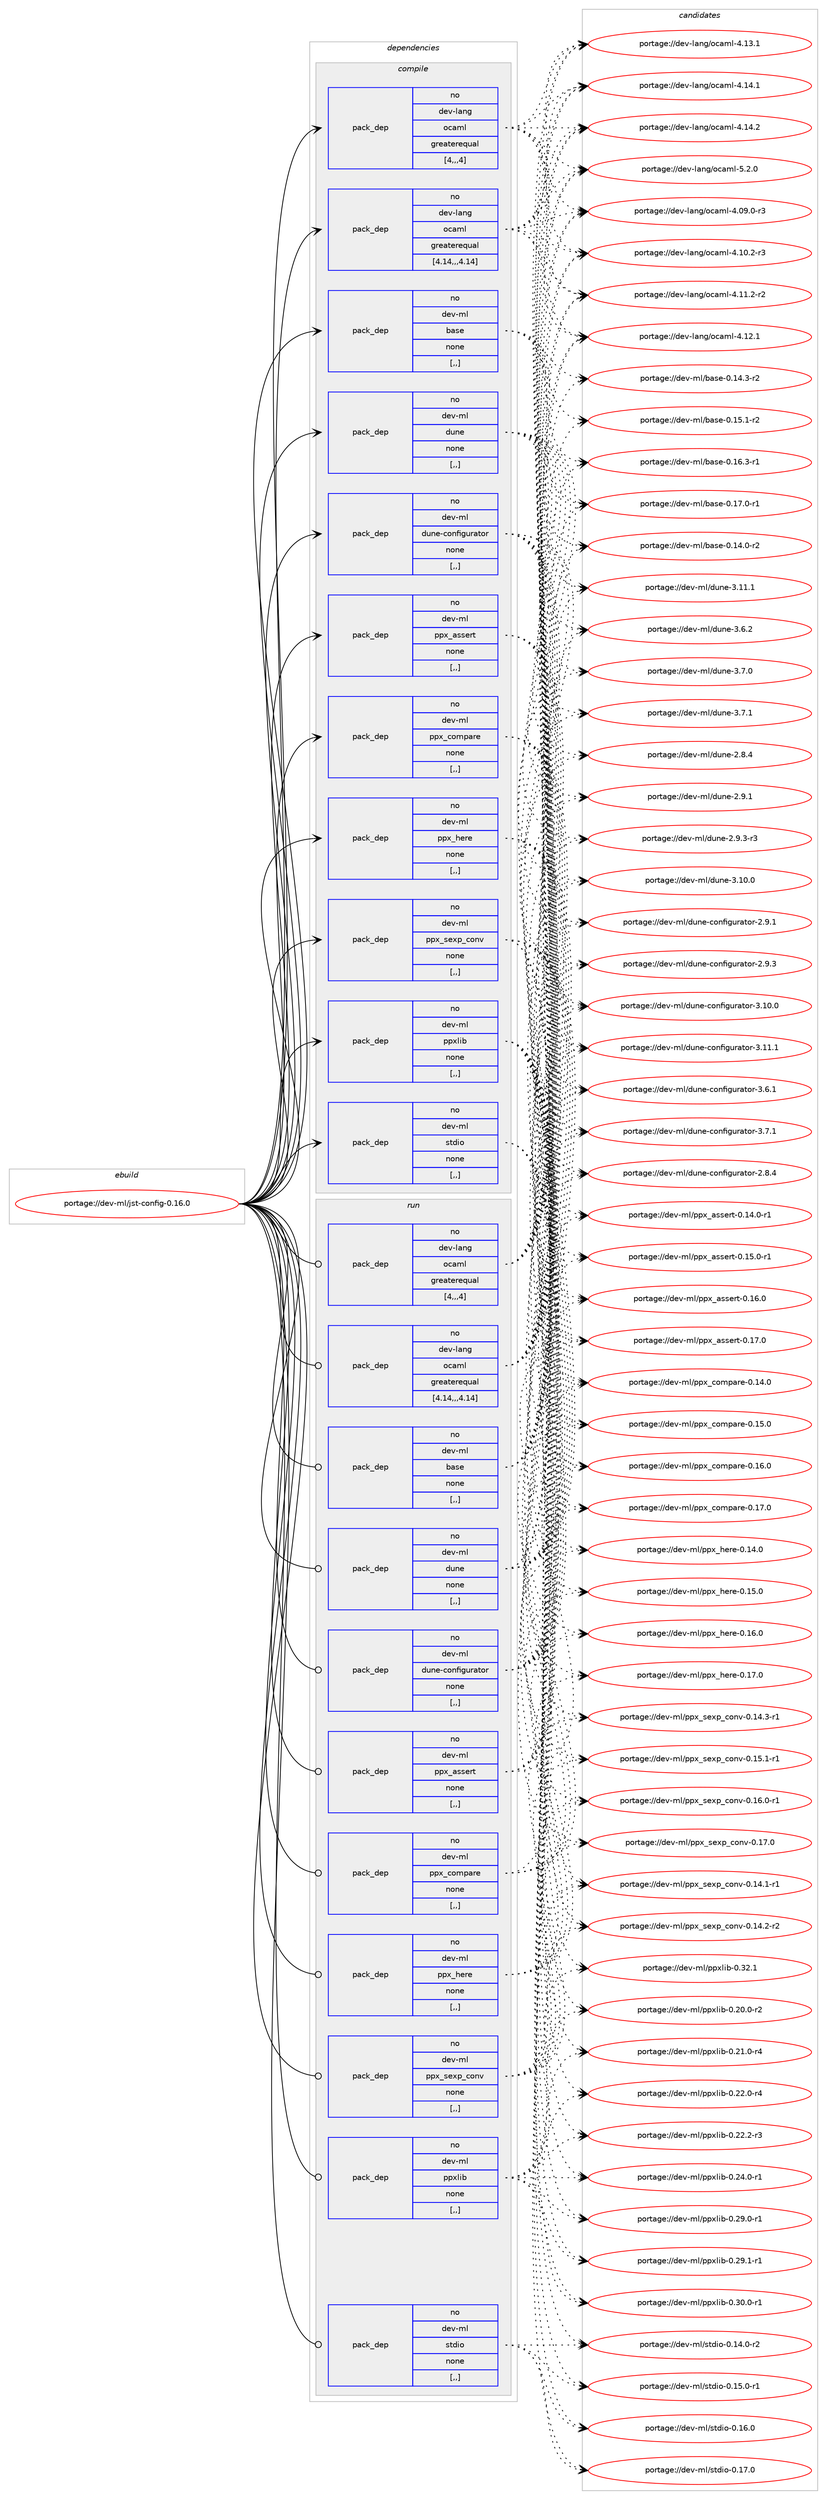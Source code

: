 digraph prolog {

# *************
# Graph options
# *************

newrank=true;
concentrate=true;
compound=true;
graph [rankdir=LR,fontname=Helvetica,fontsize=10,ranksep=1.5];#, ranksep=2.5, nodesep=0.2];
edge  [arrowhead=vee];
node  [fontname=Helvetica,fontsize=10];

# **********
# The ebuild
# **********

subgraph cluster_leftcol {
color=gray;
rank=same;
label=<<i>ebuild</i>>;
id [label="portage://dev-ml/jst-config-0.16.0", color=red, width=4, href="../dev-ml/jst-config-0.16.0.svg"];
}

# ****************
# The dependencies
# ****************

subgraph cluster_midcol {
color=gray;
label=<<i>dependencies</i>>;
subgraph cluster_compile {
fillcolor="#eeeeee";
style=filled;
label=<<i>compile</i>>;
subgraph pack86837 {
dependency116492 [label=<<TABLE BORDER="0" CELLBORDER="1" CELLSPACING="0" CELLPADDING="4" WIDTH="220"><TR><TD ROWSPAN="6" CELLPADDING="30">pack_dep</TD></TR><TR><TD WIDTH="110">no</TD></TR><TR><TD>dev-lang</TD></TR><TR><TD>ocaml</TD></TR><TR><TD>greaterequal</TD></TR><TR><TD>[4,,,4]</TD></TR></TABLE>>, shape=none, color=blue];
}
id:e -> dependency116492:w [weight=20,style="solid",arrowhead="vee"];
subgraph pack86838 {
dependency116493 [label=<<TABLE BORDER="0" CELLBORDER="1" CELLSPACING="0" CELLPADDING="4" WIDTH="220"><TR><TD ROWSPAN="6" CELLPADDING="30">pack_dep</TD></TR><TR><TD WIDTH="110">no</TD></TR><TR><TD>dev-lang</TD></TR><TR><TD>ocaml</TD></TR><TR><TD>greaterequal</TD></TR><TR><TD>[4.14,,,4.14]</TD></TR></TABLE>>, shape=none, color=blue];
}
id:e -> dependency116493:w [weight=20,style="solid",arrowhead="vee"];
subgraph pack86839 {
dependency116494 [label=<<TABLE BORDER="0" CELLBORDER="1" CELLSPACING="0" CELLPADDING="4" WIDTH="220"><TR><TD ROWSPAN="6" CELLPADDING="30">pack_dep</TD></TR><TR><TD WIDTH="110">no</TD></TR><TR><TD>dev-ml</TD></TR><TR><TD>base</TD></TR><TR><TD>none</TD></TR><TR><TD>[,,]</TD></TR></TABLE>>, shape=none, color=blue];
}
id:e -> dependency116494:w [weight=20,style="solid",arrowhead="vee"];
subgraph pack86840 {
dependency116495 [label=<<TABLE BORDER="0" CELLBORDER="1" CELLSPACING="0" CELLPADDING="4" WIDTH="220"><TR><TD ROWSPAN="6" CELLPADDING="30">pack_dep</TD></TR><TR><TD WIDTH="110">no</TD></TR><TR><TD>dev-ml</TD></TR><TR><TD>dune</TD></TR><TR><TD>none</TD></TR><TR><TD>[,,]</TD></TR></TABLE>>, shape=none, color=blue];
}
id:e -> dependency116495:w [weight=20,style="solid",arrowhead="vee"];
subgraph pack86841 {
dependency116496 [label=<<TABLE BORDER="0" CELLBORDER="1" CELLSPACING="0" CELLPADDING="4" WIDTH="220"><TR><TD ROWSPAN="6" CELLPADDING="30">pack_dep</TD></TR><TR><TD WIDTH="110">no</TD></TR><TR><TD>dev-ml</TD></TR><TR><TD>dune-configurator</TD></TR><TR><TD>none</TD></TR><TR><TD>[,,]</TD></TR></TABLE>>, shape=none, color=blue];
}
id:e -> dependency116496:w [weight=20,style="solid",arrowhead="vee"];
subgraph pack86842 {
dependency116497 [label=<<TABLE BORDER="0" CELLBORDER="1" CELLSPACING="0" CELLPADDING="4" WIDTH="220"><TR><TD ROWSPAN="6" CELLPADDING="30">pack_dep</TD></TR><TR><TD WIDTH="110">no</TD></TR><TR><TD>dev-ml</TD></TR><TR><TD>ppx_assert</TD></TR><TR><TD>none</TD></TR><TR><TD>[,,]</TD></TR></TABLE>>, shape=none, color=blue];
}
id:e -> dependency116497:w [weight=20,style="solid",arrowhead="vee"];
subgraph pack86843 {
dependency116498 [label=<<TABLE BORDER="0" CELLBORDER="1" CELLSPACING="0" CELLPADDING="4" WIDTH="220"><TR><TD ROWSPAN="6" CELLPADDING="30">pack_dep</TD></TR><TR><TD WIDTH="110">no</TD></TR><TR><TD>dev-ml</TD></TR><TR><TD>ppx_compare</TD></TR><TR><TD>none</TD></TR><TR><TD>[,,]</TD></TR></TABLE>>, shape=none, color=blue];
}
id:e -> dependency116498:w [weight=20,style="solid",arrowhead="vee"];
subgraph pack86844 {
dependency116499 [label=<<TABLE BORDER="0" CELLBORDER="1" CELLSPACING="0" CELLPADDING="4" WIDTH="220"><TR><TD ROWSPAN="6" CELLPADDING="30">pack_dep</TD></TR><TR><TD WIDTH="110">no</TD></TR><TR><TD>dev-ml</TD></TR><TR><TD>ppx_here</TD></TR><TR><TD>none</TD></TR><TR><TD>[,,]</TD></TR></TABLE>>, shape=none, color=blue];
}
id:e -> dependency116499:w [weight=20,style="solid",arrowhead="vee"];
subgraph pack86845 {
dependency116500 [label=<<TABLE BORDER="0" CELLBORDER="1" CELLSPACING="0" CELLPADDING="4" WIDTH="220"><TR><TD ROWSPAN="6" CELLPADDING="30">pack_dep</TD></TR><TR><TD WIDTH="110">no</TD></TR><TR><TD>dev-ml</TD></TR><TR><TD>ppx_sexp_conv</TD></TR><TR><TD>none</TD></TR><TR><TD>[,,]</TD></TR></TABLE>>, shape=none, color=blue];
}
id:e -> dependency116500:w [weight=20,style="solid",arrowhead="vee"];
subgraph pack86846 {
dependency116501 [label=<<TABLE BORDER="0" CELLBORDER="1" CELLSPACING="0" CELLPADDING="4" WIDTH="220"><TR><TD ROWSPAN="6" CELLPADDING="30">pack_dep</TD></TR><TR><TD WIDTH="110">no</TD></TR><TR><TD>dev-ml</TD></TR><TR><TD>ppxlib</TD></TR><TR><TD>none</TD></TR><TR><TD>[,,]</TD></TR></TABLE>>, shape=none, color=blue];
}
id:e -> dependency116501:w [weight=20,style="solid",arrowhead="vee"];
subgraph pack86847 {
dependency116502 [label=<<TABLE BORDER="0" CELLBORDER="1" CELLSPACING="0" CELLPADDING="4" WIDTH="220"><TR><TD ROWSPAN="6" CELLPADDING="30">pack_dep</TD></TR><TR><TD WIDTH="110">no</TD></TR><TR><TD>dev-ml</TD></TR><TR><TD>stdio</TD></TR><TR><TD>none</TD></TR><TR><TD>[,,]</TD></TR></TABLE>>, shape=none, color=blue];
}
id:e -> dependency116502:w [weight=20,style="solid",arrowhead="vee"];
}
subgraph cluster_compileandrun {
fillcolor="#eeeeee";
style=filled;
label=<<i>compile and run</i>>;
}
subgraph cluster_run {
fillcolor="#eeeeee";
style=filled;
label=<<i>run</i>>;
subgraph pack86848 {
dependency116503 [label=<<TABLE BORDER="0" CELLBORDER="1" CELLSPACING="0" CELLPADDING="4" WIDTH="220"><TR><TD ROWSPAN="6" CELLPADDING="30">pack_dep</TD></TR><TR><TD WIDTH="110">no</TD></TR><TR><TD>dev-lang</TD></TR><TR><TD>ocaml</TD></TR><TR><TD>greaterequal</TD></TR><TR><TD>[4,,,4]</TD></TR></TABLE>>, shape=none, color=blue];
}
id:e -> dependency116503:w [weight=20,style="solid",arrowhead="odot"];
subgraph pack86849 {
dependency116504 [label=<<TABLE BORDER="0" CELLBORDER="1" CELLSPACING="0" CELLPADDING="4" WIDTH="220"><TR><TD ROWSPAN="6" CELLPADDING="30">pack_dep</TD></TR><TR><TD WIDTH="110">no</TD></TR><TR><TD>dev-lang</TD></TR><TR><TD>ocaml</TD></TR><TR><TD>greaterequal</TD></TR><TR><TD>[4.14,,,4.14]</TD></TR></TABLE>>, shape=none, color=blue];
}
id:e -> dependency116504:w [weight=20,style="solid",arrowhead="odot"];
subgraph pack86850 {
dependency116505 [label=<<TABLE BORDER="0" CELLBORDER="1" CELLSPACING="0" CELLPADDING="4" WIDTH="220"><TR><TD ROWSPAN="6" CELLPADDING="30">pack_dep</TD></TR><TR><TD WIDTH="110">no</TD></TR><TR><TD>dev-ml</TD></TR><TR><TD>base</TD></TR><TR><TD>none</TD></TR><TR><TD>[,,]</TD></TR></TABLE>>, shape=none, color=blue];
}
id:e -> dependency116505:w [weight=20,style="solid",arrowhead="odot"];
subgraph pack86851 {
dependency116506 [label=<<TABLE BORDER="0" CELLBORDER="1" CELLSPACING="0" CELLPADDING="4" WIDTH="220"><TR><TD ROWSPAN="6" CELLPADDING="30">pack_dep</TD></TR><TR><TD WIDTH="110">no</TD></TR><TR><TD>dev-ml</TD></TR><TR><TD>dune</TD></TR><TR><TD>none</TD></TR><TR><TD>[,,]</TD></TR></TABLE>>, shape=none, color=blue];
}
id:e -> dependency116506:w [weight=20,style="solid",arrowhead="odot"];
subgraph pack86852 {
dependency116507 [label=<<TABLE BORDER="0" CELLBORDER="1" CELLSPACING="0" CELLPADDING="4" WIDTH="220"><TR><TD ROWSPAN="6" CELLPADDING="30">pack_dep</TD></TR><TR><TD WIDTH="110">no</TD></TR><TR><TD>dev-ml</TD></TR><TR><TD>dune-configurator</TD></TR><TR><TD>none</TD></TR><TR><TD>[,,]</TD></TR></TABLE>>, shape=none, color=blue];
}
id:e -> dependency116507:w [weight=20,style="solid",arrowhead="odot"];
subgraph pack86853 {
dependency116508 [label=<<TABLE BORDER="0" CELLBORDER="1" CELLSPACING="0" CELLPADDING="4" WIDTH="220"><TR><TD ROWSPAN="6" CELLPADDING="30">pack_dep</TD></TR><TR><TD WIDTH="110">no</TD></TR><TR><TD>dev-ml</TD></TR><TR><TD>ppx_assert</TD></TR><TR><TD>none</TD></TR><TR><TD>[,,]</TD></TR></TABLE>>, shape=none, color=blue];
}
id:e -> dependency116508:w [weight=20,style="solid",arrowhead="odot"];
subgraph pack86854 {
dependency116509 [label=<<TABLE BORDER="0" CELLBORDER="1" CELLSPACING="0" CELLPADDING="4" WIDTH="220"><TR><TD ROWSPAN="6" CELLPADDING="30">pack_dep</TD></TR><TR><TD WIDTH="110">no</TD></TR><TR><TD>dev-ml</TD></TR><TR><TD>ppx_compare</TD></TR><TR><TD>none</TD></TR><TR><TD>[,,]</TD></TR></TABLE>>, shape=none, color=blue];
}
id:e -> dependency116509:w [weight=20,style="solid",arrowhead="odot"];
subgraph pack86855 {
dependency116510 [label=<<TABLE BORDER="0" CELLBORDER="1" CELLSPACING="0" CELLPADDING="4" WIDTH="220"><TR><TD ROWSPAN="6" CELLPADDING="30">pack_dep</TD></TR><TR><TD WIDTH="110">no</TD></TR><TR><TD>dev-ml</TD></TR><TR><TD>ppx_here</TD></TR><TR><TD>none</TD></TR><TR><TD>[,,]</TD></TR></TABLE>>, shape=none, color=blue];
}
id:e -> dependency116510:w [weight=20,style="solid",arrowhead="odot"];
subgraph pack86856 {
dependency116511 [label=<<TABLE BORDER="0" CELLBORDER="1" CELLSPACING="0" CELLPADDING="4" WIDTH="220"><TR><TD ROWSPAN="6" CELLPADDING="30">pack_dep</TD></TR><TR><TD WIDTH="110">no</TD></TR><TR><TD>dev-ml</TD></TR><TR><TD>ppx_sexp_conv</TD></TR><TR><TD>none</TD></TR><TR><TD>[,,]</TD></TR></TABLE>>, shape=none, color=blue];
}
id:e -> dependency116511:w [weight=20,style="solid",arrowhead="odot"];
subgraph pack86857 {
dependency116512 [label=<<TABLE BORDER="0" CELLBORDER="1" CELLSPACING="0" CELLPADDING="4" WIDTH="220"><TR><TD ROWSPAN="6" CELLPADDING="30">pack_dep</TD></TR><TR><TD WIDTH="110">no</TD></TR><TR><TD>dev-ml</TD></TR><TR><TD>ppxlib</TD></TR><TR><TD>none</TD></TR><TR><TD>[,,]</TD></TR></TABLE>>, shape=none, color=blue];
}
id:e -> dependency116512:w [weight=20,style="solid",arrowhead="odot"];
subgraph pack86858 {
dependency116513 [label=<<TABLE BORDER="0" CELLBORDER="1" CELLSPACING="0" CELLPADDING="4" WIDTH="220"><TR><TD ROWSPAN="6" CELLPADDING="30">pack_dep</TD></TR><TR><TD WIDTH="110">no</TD></TR><TR><TD>dev-ml</TD></TR><TR><TD>stdio</TD></TR><TR><TD>none</TD></TR><TR><TD>[,,]</TD></TR></TABLE>>, shape=none, color=blue];
}
id:e -> dependency116513:w [weight=20,style="solid",arrowhead="odot"];
}
}

# **************
# The candidates
# **************

subgraph cluster_choices {
rank=same;
color=gray;
label=<<i>candidates</i>>;

subgraph choice86837 {
color=black;
nodesep=1;
choice1001011184510897110103471119997109108455246485746484511451 [label="portage://dev-lang/ocaml-4.09.0-r3", color=red, width=4,href="../dev-lang/ocaml-4.09.0-r3.svg"];
choice1001011184510897110103471119997109108455246494846504511451 [label="portage://dev-lang/ocaml-4.10.2-r3", color=red, width=4,href="../dev-lang/ocaml-4.10.2-r3.svg"];
choice1001011184510897110103471119997109108455246494946504511450 [label="portage://dev-lang/ocaml-4.11.2-r2", color=red, width=4,href="../dev-lang/ocaml-4.11.2-r2.svg"];
choice100101118451089711010347111999710910845524649504649 [label="portage://dev-lang/ocaml-4.12.1", color=red, width=4,href="../dev-lang/ocaml-4.12.1.svg"];
choice100101118451089711010347111999710910845524649514649 [label="portage://dev-lang/ocaml-4.13.1", color=red, width=4,href="../dev-lang/ocaml-4.13.1.svg"];
choice100101118451089711010347111999710910845524649524649 [label="portage://dev-lang/ocaml-4.14.1", color=red, width=4,href="../dev-lang/ocaml-4.14.1.svg"];
choice100101118451089711010347111999710910845524649524650 [label="portage://dev-lang/ocaml-4.14.2", color=red, width=4,href="../dev-lang/ocaml-4.14.2.svg"];
choice1001011184510897110103471119997109108455346504648 [label="portage://dev-lang/ocaml-5.2.0", color=red, width=4,href="../dev-lang/ocaml-5.2.0.svg"];
dependency116492:e -> choice1001011184510897110103471119997109108455246485746484511451:w [style=dotted,weight="100"];
dependency116492:e -> choice1001011184510897110103471119997109108455246494846504511451:w [style=dotted,weight="100"];
dependency116492:e -> choice1001011184510897110103471119997109108455246494946504511450:w [style=dotted,weight="100"];
dependency116492:e -> choice100101118451089711010347111999710910845524649504649:w [style=dotted,weight="100"];
dependency116492:e -> choice100101118451089711010347111999710910845524649514649:w [style=dotted,weight="100"];
dependency116492:e -> choice100101118451089711010347111999710910845524649524649:w [style=dotted,weight="100"];
dependency116492:e -> choice100101118451089711010347111999710910845524649524650:w [style=dotted,weight="100"];
dependency116492:e -> choice1001011184510897110103471119997109108455346504648:w [style=dotted,weight="100"];
}
subgraph choice86838 {
color=black;
nodesep=1;
choice1001011184510897110103471119997109108455246485746484511451 [label="portage://dev-lang/ocaml-4.09.0-r3", color=red, width=4,href="../dev-lang/ocaml-4.09.0-r3.svg"];
choice1001011184510897110103471119997109108455246494846504511451 [label="portage://dev-lang/ocaml-4.10.2-r3", color=red, width=4,href="../dev-lang/ocaml-4.10.2-r3.svg"];
choice1001011184510897110103471119997109108455246494946504511450 [label="portage://dev-lang/ocaml-4.11.2-r2", color=red, width=4,href="../dev-lang/ocaml-4.11.2-r2.svg"];
choice100101118451089711010347111999710910845524649504649 [label="portage://dev-lang/ocaml-4.12.1", color=red, width=4,href="../dev-lang/ocaml-4.12.1.svg"];
choice100101118451089711010347111999710910845524649514649 [label="portage://dev-lang/ocaml-4.13.1", color=red, width=4,href="../dev-lang/ocaml-4.13.1.svg"];
choice100101118451089711010347111999710910845524649524649 [label="portage://dev-lang/ocaml-4.14.1", color=red, width=4,href="../dev-lang/ocaml-4.14.1.svg"];
choice100101118451089711010347111999710910845524649524650 [label="portage://dev-lang/ocaml-4.14.2", color=red, width=4,href="../dev-lang/ocaml-4.14.2.svg"];
choice1001011184510897110103471119997109108455346504648 [label="portage://dev-lang/ocaml-5.2.0", color=red, width=4,href="../dev-lang/ocaml-5.2.0.svg"];
dependency116493:e -> choice1001011184510897110103471119997109108455246485746484511451:w [style=dotted,weight="100"];
dependency116493:e -> choice1001011184510897110103471119997109108455246494846504511451:w [style=dotted,weight="100"];
dependency116493:e -> choice1001011184510897110103471119997109108455246494946504511450:w [style=dotted,weight="100"];
dependency116493:e -> choice100101118451089711010347111999710910845524649504649:w [style=dotted,weight="100"];
dependency116493:e -> choice100101118451089711010347111999710910845524649514649:w [style=dotted,weight="100"];
dependency116493:e -> choice100101118451089711010347111999710910845524649524649:w [style=dotted,weight="100"];
dependency116493:e -> choice100101118451089711010347111999710910845524649524650:w [style=dotted,weight="100"];
dependency116493:e -> choice1001011184510897110103471119997109108455346504648:w [style=dotted,weight="100"];
}
subgraph choice86839 {
color=black;
nodesep=1;
choice10010111845109108479897115101454846495246484511450 [label="portage://dev-ml/base-0.14.0-r2", color=red, width=4,href="../dev-ml/base-0.14.0-r2.svg"];
choice10010111845109108479897115101454846495246514511450 [label="portage://dev-ml/base-0.14.3-r2", color=red, width=4,href="../dev-ml/base-0.14.3-r2.svg"];
choice10010111845109108479897115101454846495346494511450 [label="portage://dev-ml/base-0.15.1-r2", color=red, width=4,href="../dev-ml/base-0.15.1-r2.svg"];
choice10010111845109108479897115101454846495446514511449 [label="portage://dev-ml/base-0.16.3-r1", color=red, width=4,href="../dev-ml/base-0.16.3-r1.svg"];
choice10010111845109108479897115101454846495546484511449 [label="portage://dev-ml/base-0.17.0-r1", color=red, width=4,href="../dev-ml/base-0.17.0-r1.svg"];
dependency116494:e -> choice10010111845109108479897115101454846495246484511450:w [style=dotted,weight="100"];
dependency116494:e -> choice10010111845109108479897115101454846495246514511450:w [style=dotted,weight="100"];
dependency116494:e -> choice10010111845109108479897115101454846495346494511450:w [style=dotted,weight="100"];
dependency116494:e -> choice10010111845109108479897115101454846495446514511449:w [style=dotted,weight="100"];
dependency116494:e -> choice10010111845109108479897115101454846495546484511449:w [style=dotted,weight="100"];
}
subgraph choice86840 {
color=black;
nodesep=1;
choice1001011184510910847100117110101455046564652 [label="portage://dev-ml/dune-2.8.4", color=red, width=4,href="../dev-ml/dune-2.8.4.svg"];
choice1001011184510910847100117110101455046574649 [label="portage://dev-ml/dune-2.9.1", color=red, width=4,href="../dev-ml/dune-2.9.1.svg"];
choice10010111845109108471001171101014550465746514511451 [label="portage://dev-ml/dune-2.9.3-r3", color=red, width=4,href="../dev-ml/dune-2.9.3-r3.svg"];
choice100101118451091084710011711010145514649484648 [label="portage://dev-ml/dune-3.10.0", color=red, width=4,href="../dev-ml/dune-3.10.0.svg"];
choice100101118451091084710011711010145514649494649 [label="portage://dev-ml/dune-3.11.1", color=red, width=4,href="../dev-ml/dune-3.11.1.svg"];
choice1001011184510910847100117110101455146544650 [label="portage://dev-ml/dune-3.6.2", color=red, width=4,href="../dev-ml/dune-3.6.2.svg"];
choice1001011184510910847100117110101455146554648 [label="portage://dev-ml/dune-3.7.0", color=red, width=4,href="../dev-ml/dune-3.7.0.svg"];
choice1001011184510910847100117110101455146554649 [label="portage://dev-ml/dune-3.7.1", color=red, width=4,href="../dev-ml/dune-3.7.1.svg"];
dependency116495:e -> choice1001011184510910847100117110101455046564652:w [style=dotted,weight="100"];
dependency116495:e -> choice1001011184510910847100117110101455046574649:w [style=dotted,weight="100"];
dependency116495:e -> choice10010111845109108471001171101014550465746514511451:w [style=dotted,weight="100"];
dependency116495:e -> choice100101118451091084710011711010145514649484648:w [style=dotted,weight="100"];
dependency116495:e -> choice100101118451091084710011711010145514649494649:w [style=dotted,weight="100"];
dependency116495:e -> choice1001011184510910847100117110101455146544650:w [style=dotted,weight="100"];
dependency116495:e -> choice1001011184510910847100117110101455146554648:w [style=dotted,weight="100"];
dependency116495:e -> choice1001011184510910847100117110101455146554649:w [style=dotted,weight="100"];
}
subgraph choice86841 {
color=black;
nodesep=1;
choice1001011184510910847100117110101459911111010210510311711497116111114455046564652 [label="portage://dev-ml/dune-configurator-2.8.4", color=red, width=4,href="../dev-ml/dune-configurator-2.8.4.svg"];
choice1001011184510910847100117110101459911111010210510311711497116111114455046574649 [label="portage://dev-ml/dune-configurator-2.9.1", color=red, width=4,href="../dev-ml/dune-configurator-2.9.1.svg"];
choice1001011184510910847100117110101459911111010210510311711497116111114455046574651 [label="portage://dev-ml/dune-configurator-2.9.3", color=red, width=4,href="../dev-ml/dune-configurator-2.9.3.svg"];
choice100101118451091084710011711010145991111101021051031171149711611111445514649484648 [label="portage://dev-ml/dune-configurator-3.10.0", color=red, width=4,href="../dev-ml/dune-configurator-3.10.0.svg"];
choice100101118451091084710011711010145991111101021051031171149711611111445514649494649 [label="portage://dev-ml/dune-configurator-3.11.1", color=red, width=4,href="../dev-ml/dune-configurator-3.11.1.svg"];
choice1001011184510910847100117110101459911111010210510311711497116111114455146544649 [label="portage://dev-ml/dune-configurator-3.6.1", color=red, width=4,href="../dev-ml/dune-configurator-3.6.1.svg"];
choice1001011184510910847100117110101459911111010210510311711497116111114455146554649 [label="portage://dev-ml/dune-configurator-3.7.1", color=red, width=4,href="../dev-ml/dune-configurator-3.7.1.svg"];
dependency116496:e -> choice1001011184510910847100117110101459911111010210510311711497116111114455046564652:w [style=dotted,weight="100"];
dependency116496:e -> choice1001011184510910847100117110101459911111010210510311711497116111114455046574649:w [style=dotted,weight="100"];
dependency116496:e -> choice1001011184510910847100117110101459911111010210510311711497116111114455046574651:w [style=dotted,weight="100"];
dependency116496:e -> choice100101118451091084710011711010145991111101021051031171149711611111445514649484648:w [style=dotted,weight="100"];
dependency116496:e -> choice100101118451091084710011711010145991111101021051031171149711611111445514649494649:w [style=dotted,weight="100"];
dependency116496:e -> choice1001011184510910847100117110101459911111010210510311711497116111114455146544649:w [style=dotted,weight="100"];
dependency116496:e -> choice1001011184510910847100117110101459911111010210510311711497116111114455146554649:w [style=dotted,weight="100"];
}
subgraph choice86842 {
color=black;
nodesep=1;
choice10010111845109108471121121209597115115101114116454846495246484511449 [label="portage://dev-ml/ppx_assert-0.14.0-r1", color=red, width=4,href="../dev-ml/ppx_assert-0.14.0-r1.svg"];
choice10010111845109108471121121209597115115101114116454846495346484511449 [label="portage://dev-ml/ppx_assert-0.15.0-r1", color=red, width=4,href="../dev-ml/ppx_assert-0.15.0-r1.svg"];
choice1001011184510910847112112120959711511510111411645484649544648 [label="portage://dev-ml/ppx_assert-0.16.0", color=red, width=4,href="../dev-ml/ppx_assert-0.16.0.svg"];
choice1001011184510910847112112120959711511510111411645484649554648 [label="portage://dev-ml/ppx_assert-0.17.0", color=red, width=4,href="../dev-ml/ppx_assert-0.17.0.svg"];
dependency116497:e -> choice10010111845109108471121121209597115115101114116454846495246484511449:w [style=dotted,weight="100"];
dependency116497:e -> choice10010111845109108471121121209597115115101114116454846495346484511449:w [style=dotted,weight="100"];
dependency116497:e -> choice1001011184510910847112112120959711511510111411645484649544648:w [style=dotted,weight="100"];
dependency116497:e -> choice1001011184510910847112112120959711511510111411645484649554648:w [style=dotted,weight="100"];
}
subgraph choice86843 {
color=black;
nodesep=1;
choice100101118451091084711211212095991111091129711410145484649524648 [label="portage://dev-ml/ppx_compare-0.14.0", color=red, width=4,href="../dev-ml/ppx_compare-0.14.0.svg"];
choice100101118451091084711211212095991111091129711410145484649534648 [label="portage://dev-ml/ppx_compare-0.15.0", color=red, width=4,href="../dev-ml/ppx_compare-0.15.0.svg"];
choice100101118451091084711211212095991111091129711410145484649544648 [label="portage://dev-ml/ppx_compare-0.16.0", color=red, width=4,href="../dev-ml/ppx_compare-0.16.0.svg"];
choice100101118451091084711211212095991111091129711410145484649554648 [label="portage://dev-ml/ppx_compare-0.17.0", color=red, width=4,href="../dev-ml/ppx_compare-0.17.0.svg"];
dependency116498:e -> choice100101118451091084711211212095991111091129711410145484649524648:w [style=dotted,weight="100"];
dependency116498:e -> choice100101118451091084711211212095991111091129711410145484649534648:w [style=dotted,weight="100"];
dependency116498:e -> choice100101118451091084711211212095991111091129711410145484649544648:w [style=dotted,weight="100"];
dependency116498:e -> choice100101118451091084711211212095991111091129711410145484649554648:w [style=dotted,weight="100"];
}
subgraph choice86844 {
color=black;
nodesep=1;
choice10010111845109108471121121209510410111410145484649524648 [label="portage://dev-ml/ppx_here-0.14.0", color=red, width=4,href="../dev-ml/ppx_here-0.14.0.svg"];
choice10010111845109108471121121209510410111410145484649534648 [label="portage://dev-ml/ppx_here-0.15.0", color=red, width=4,href="../dev-ml/ppx_here-0.15.0.svg"];
choice10010111845109108471121121209510410111410145484649544648 [label="portage://dev-ml/ppx_here-0.16.0", color=red, width=4,href="../dev-ml/ppx_here-0.16.0.svg"];
choice10010111845109108471121121209510410111410145484649554648 [label="portage://dev-ml/ppx_here-0.17.0", color=red, width=4,href="../dev-ml/ppx_here-0.17.0.svg"];
dependency116499:e -> choice10010111845109108471121121209510410111410145484649524648:w [style=dotted,weight="100"];
dependency116499:e -> choice10010111845109108471121121209510410111410145484649534648:w [style=dotted,weight="100"];
dependency116499:e -> choice10010111845109108471121121209510410111410145484649544648:w [style=dotted,weight="100"];
dependency116499:e -> choice10010111845109108471121121209510410111410145484649554648:w [style=dotted,weight="100"];
}
subgraph choice86845 {
color=black;
nodesep=1;
choice1001011184510910847112112120951151011201129599111110118454846495246494511449 [label="portage://dev-ml/ppx_sexp_conv-0.14.1-r1", color=red, width=4,href="../dev-ml/ppx_sexp_conv-0.14.1-r1.svg"];
choice1001011184510910847112112120951151011201129599111110118454846495246504511450 [label="portage://dev-ml/ppx_sexp_conv-0.14.2-r2", color=red, width=4,href="../dev-ml/ppx_sexp_conv-0.14.2-r2.svg"];
choice1001011184510910847112112120951151011201129599111110118454846495246514511449 [label="portage://dev-ml/ppx_sexp_conv-0.14.3-r1", color=red, width=4,href="../dev-ml/ppx_sexp_conv-0.14.3-r1.svg"];
choice1001011184510910847112112120951151011201129599111110118454846495346494511449 [label="portage://dev-ml/ppx_sexp_conv-0.15.1-r1", color=red, width=4,href="../dev-ml/ppx_sexp_conv-0.15.1-r1.svg"];
choice1001011184510910847112112120951151011201129599111110118454846495446484511449 [label="portage://dev-ml/ppx_sexp_conv-0.16.0-r1", color=red, width=4,href="../dev-ml/ppx_sexp_conv-0.16.0-r1.svg"];
choice100101118451091084711211212095115101120112959911111011845484649554648 [label="portage://dev-ml/ppx_sexp_conv-0.17.0", color=red, width=4,href="../dev-ml/ppx_sexp_conv-0.17.0.svg"];
dependency116500:e -> choice1001011184510910847112112120951151011201129599111110118454846495246494511449:w [style=dotted,weight="100"];
dependency116500:e -> choice1001011184510910847112112120951151011201129599111110118454846495246504511450:w [style=dotted,weight="100"];
dependency116500:e -> choice1001011184510910847112112120951151011201129599111110118454846495246514511449:w [style=dotted,weight="100"];
dependency116500:e -> choice1001011184510910847112112120951151011201129599111110118454846495346494511449:w [style=dotted,weight="100"];
dependency116500:e -> choice1001011184510910847112112120951151011201129599111110118454846495446484511449:w [style=dotted,weight="100"];
dependency116500:e -> choice100101118451091084711211212095115101120112959911111011845484649554648:w [style=dotted,weight="100"];
}
subgraph choice86846 {
color=black;
nodesep=1;
choice100101118451091084711211212010810598454846504846484511450 [label="portage://dev-ml/ppxlib-0.20.0-r2", color=red, width=4,href="../dev-ml/ppxlib-0.20.0-r2.svg"];
choice100101118451091084711211212010810598454846504946484511452 [label="portage://dev-ml/ppxlib-0.21.0-r4", color=red, width=4,href="../dev-ml/ppxlib-0.21.0-r4.svg"];
choice100101118451091084711211212010810598454846505046484511452 [label="portage://dev-ml/ppxlib-0.22.0-r4", color=red, width=4,href="../dev-ml/ppxlib-0.22.0-r4.svg"];
choice100101118451091084711211212010810598454846505046504511451 [label="portage://dev-ml/ppxlib-0.22.2-r3", color=red, width=4,href="../dev-ml/ppxlib-0.22.2-r3.svg"];
choice100101118451091084711211212010810598454846505246484511449 [label="portage://dev-ml/ppxlib-0.24.0-r1", color=red, width=4,href="../dev-ml/ppxlib-0.24.0-r1.svg"];
choice100101118451091084711211212010810598454846505746484511449 [label="portage://dev-ml/ppxlib-0.29.0-r1", color=red, width=4,href="../dev-ml/ppxlib-0.29.0-r1.svg"];
choice100101118451091084711211212010810598454846505746494511449 [label="portage://dev-ml/ppxlib-0.29.1-r1", color=red, width=4,href="../dev-ml/ppxlib-0.29.1-r1.svg"];
choice100101118451091084711211212010810598454846514846484511449 [label="portage://dev-ml/ppxlib-0.30.0-r1", color=red, width=4,href="../dev-ml/ppxlib-0.30.0-r1.svg"];
choice10010111845109108471121121201081059845484651504649 [label="portage://dev-ml/ppxlib-0.32.1", color=red, width=4,href="../dev-ml/ppxlib-0.32.1.svg"];
dependency116501:e -> choice100101118451091084711211212010810598454846504846484511450:w [style=dotted,weight="100"];
dependency116501:e -> choice100101118451091084711211212010810598454846504946484511452:w [style=dotted,weight="100"];
dependency116501:e -> choice100101118451091084711211212010810598454846505046484511452:w [style=dotted,weight="100"];
dependency116501:e -> choice100101118451091084711211212010810598454846505046504511451:w [style=dotted,weight="100"];
dependency116501:e -> choice100101118451091084711211212010810598454846505246484511449:w [style=dotted,weight="100"];
dependency116501:e -> choice100101118451091084711211212010810598454846505746484511449:w [style=dotted,weight="100"];
dependency116501:e -> choice100101118451091084711211212010810598454846505746494511449:w [style=dotted,weight="100"];
dependency116501:e -> choice100101118451091084711211212010810598454846514846484511449:w [style=dotted,weight="100"];
dependency116501:e -> choice10010111845109108471121121201081059845484651504649:w [style=dotted,weight="100"];
}
subgraph choice86847 {
color=black;
nodesep=1;
choice1001011184510910847115116100105111454846495246484511450 [label="portage://dev-ml/stdio-0.14.0-r2", color=red, width=4,href="../dev-ml/stdio-0.14.0-r2.svg"];
choice1001011184510910847115116100105111454846495346484511449 [label="portage://dev-ml/stdio-0.15.0-r1", color=red, width=4,href="../dev-ml/stdio-0.15.0-r1.svg"];
choice100101118451091084711511610010511145484649544648 [label="portage://dev-ml/stdio-0.16.0", color=red, width=4,href="../dev-ml/stdio-0.16.0.svg"];
choice100101118451091084711511610010511145484649554648 [label="portage://dev-ml/stdio-0.17.0", color=red, width=4,href="../dev-ml/stdio-0.17.0.svg"];
dependency116502:e -> choice1001011184510910847115116100105111454846495246484511450:w [style=dotted,weight="100"];
dependency116502:e -> choice1001011184510910847115116100105111454846495346484511449:w [style=dotted,weight="100"];
dependency116502:e -> choice100101118451091084711511610010511145484649544648:w [style=dotted,weight="100"];
dependency116502:e -> choice100101118451091084711511610010511145484649554648:w [style=dotted,weight="100"];
}
subgraph choice86848 {
color=black;
nodesep=1;
choice1001011184510897110103471119997109108455246485746484511451 [label="portage://dev-lang/ocaml-4.09.0-r3", color=red, width=4,href="../dev-lang/ocaml-4.09.0-r3.svg"];
choice1001011184510897110103471119997109108455246494846504511451 [label="portage://dev-lang/ocaml-4.10.2-r3", color=red, width=4,href="../dev-lang/ocaml-4.10.2-r3.svg"];
choice1001011184510897110103471119997109108455246494946504511450 [label="portage://dev-lang/ocaml-4.11.2-r2", color=red, width=4,href="../dev-lang/ocaml-4.11.2-r2.svg"];
choice100101118451089711010347111999710910845524649504649 [label="portage://dev-lang/ocaml-4.12.1", color=red, width=4,href="../dev-lang/ocaml-4.12.1.svg"];
choice100101118451089711010347111999710910845524649514649 [label="portage://dev-lang/ocaml-4.13.1", color=red, width=4,href="../dev-lang/ocaml-4.13.1.svg"];
choice100101118451089711010347111999710910845524649524649 [label="portage://dev-lang/ocaml-4.14.1", color=red, width=4,href="../dev-lang/ocaml-4.14.1.svg"];
choice100101118451089711010347111999710910845524649524650 [label="portage://dev-lang/ocaml-4.14.2", color=red, width=4,href="../dev-lang/ocaml-4.14.2.svg"];
choice1001011184510897110103471119997109108455346504648 [label="portage://dev-lang/ocaml-5.2.0", color=red, width=4,href="../dev-lang/ocaml-5.2.0.svg"];
dependency116503:e -> choice1001011184510897110103471119997109108455246485746484511451:w [style=dotted,weight="100"];
dependency116503:e -> choice1001011184510897110103471119997109108455246494846504511451:w [style=dotted,weight="100"];
dependency116503:e -> choice1001011184510897110103471119997109108455246494946504511450:w [style=dotted,weight="100"];
dependency116503:e -> choice100101118451089711010347111999710910845524649504649:w [style=dotted,weight="100"];
dependency116503:e -> choice100101118451089711010347111999710910845524649514649:w [style=dotted,weight="100"];
dependency116503:e -> choice100101118451089711010347111999710910845524649524649:w [style=dotted,weight="100"];
dependency116503:e -> choice100101118451089711010347111999710910845524649524650:w [style=dotted,weight="100"];
dependency116503:e -> choice1001011184510897110103471119997109108455346504648:w [style=dotted,weight="100"];
}
subgraph choice86849 {
color=black;
nodesep=1;
choice1001011184510897110103471119997109108455246485746484511451 [label="portage://dev-lang/ocaml-4.09.0-r3", color=red, width=4,href="../dev-lang/ocaml-4.09.0-r3.svg"];
choice1001011184510897110103471119997109108455246494846504511451 [label="portage://dev-lang/ocaml-4.10.2-r3", color=red, width=4,href="../dev-lang/ocaml-4.10.2-r3.svg"];
choice1001011184510897110103471119997109108455246494946504511450 [label="portage://dev-lang/ocaml-4.11.2-r2", color=red, width=4,href="../dev-lang/ocaml-4.11.2-r2.svg"];
choice100101118451089711010347111999710910845524649504649 [label="portage://dev-lang/ocaml-4.12.1", color=red, width=4,href="../dev-lang/ocaml-4.12.1.svg"];
choice100101118451089711010347111999710910845524649514649 [label="portage://dev-lang/ocaml-4.13.1", color=red, width=4,href="../dev-lang/ocaml-4.13.1.svg"];
choice100101118451089711010347111999710910845524649524649 [label="portage://dev-lang/ocaml-4.14.1", color=red, width=4,href="../dev-lang/ocaml-4.14.1.svg"];
choice100101118451089711010347111999710910845524649524650 [label="portage://dev-lang/ocaml-4.14.2", color=red, width=4,href="../dev-lang/ocaml-4.14.2.svg"];
choice1001011184510897110103471119997109108455346504648 [label="portage://dev-lang/ocaml-5.2.0", color=red, width=4,href="../dev-lang/ocaml-5.2.0.svg"];
dependency116504:e -> choice1001011184510897110103471119997109108455246485746484511451:w [style=dotted,weight="100"];
dependency116504:e -> choice1001011184510897110103471119997109108455246494846504511451:w [style=dotted,weight="100"];
dependency116504:e -> choice1001011184510897110103471119997109108455246494946504511450:w [style=dotted,weight="100"];
dependency116504:e -> choice100101118451089711010347111999710910845524649504649:w [style=dotted,weight="100"];
dependency116504:e -> choice100101118451089711010347111999710910845524649514649:w [style=dotted,weight="100"];
dependency116504:e -> choice100101118451089711010347111999710910845524649524649:w [style=dotted,weight="100"];
dependency116504:e -> choice100101118451089711010347111999710910845524649524650:w [style=dotted,weight="100"];
dependency116504:e -> choice1001011184510897110103471119997109108455346504648:w [style=dotted,weight="100"];
}
subgraph choice86850 {
color=black;
nodesep=1;
choice10010111845109108479897115101454846495246484511450 [label="portage://dev-ml/base-0.14.0-r2", color=red, width=4,href="../dev-ml/base-0.14.0-r2.svg"];
choice10010111845109108479897115101454846495246514511450 [label="portage://dev-ml/base-0.14.3-r2", color=red, width=4,href="../dev-ml/base-0.14.3-r2.svg"];
choice10010111845109108479897115101454846495346494511450 [label="portage://dev-ml/base-0.15.1-r2", color=red, width=4,href="../dev-ml/base-0.15.1-r2.svg"];
choice10010111845109108479897115101454846495446514511449 [label="portage://dev-ml/base-0.16.3-r1", color=red, width=4,href="../dev-ml/base-0.16.3-r1.svg"];
choice10010111845109108479897115101454846495546484511449 [label="portage://dev-ml/base-0.17.0-r1", color=red, width=4,href="../dev-ml/base-0.17.0-r1.svg"];
dependency116505:e -> choice10010111845109108479897115101454846495246484511450:w [style=dotted,weight="100"];
dependency116505:e -> choice10010111845109108479897115101454846495246514511450:w [style=dotted,weight="100"];
dependency116505:e -> choice10010111845109108479897115101454846495346494511450:w [style=dotted,weight="100"];
dependency116505:e -> choice10010111845109108479897115101454846495446514511449:w [style=dotted,weight="100"];
dependency116505:e -> choice10010111845109108479897115101454846495546484511449:w [style=dotted,weight="100"];
}
subgraph choice86851 {
color=black;
nodesep=1;
choice1001011184510910847100117110101455046564652 [label="portage://dev-ml/dune-2.8.4", color=red, width=4,href="../dev-ml/dune-2.8.4.svg"];
choice1001011184510910847100117110101455046574649 [label="portage://dev-ml/dune-2.9.1", color=red, width=4,href="../dev-ml/dune-2.9.1.svg"];
choice10010111845109108471001171101014550465746514511451 [label="portage://dev-ml/dune-2.9.3-r3", color=red, width=4,href="../dev-ml/dune-2.9.3-r3.svg"];
choice100101118451091084710011711010145514649484648 [label="portage://dev-ml/dune-3.10.0", color=red, width=4,href="../dev-ml/dune-3.10.0.svg"];
choice100101118451091084710011711010145514649494649 [label="portage://dev-ml/dune-3.11.1", color=red, width=4,href="../dev-ml/dune-3.11.1.svg"];
choice1001011184510910847100117110101455146544650 [label="portage://dev-ml/dune-3.6.2", color=red, width=4,href="../dev-ml/dune-3.6.2.svg"];
choice1001011184510910847100117110101455146554648 [label="portage://dev-ml/dune-3.7.0", color=red, width=4,href="../dev-ml/dune-3.7.0.svg"];
choice1001011184510910847100117110101455146554649 [label="portage://dev-ml/dune-3.7.1", color=red, width=4,href="../dev-ml/dune-3.7.1.svg"];
dependency116506:e -> choice1001011184510910847100117110101455046564652:w [style=dotted,weight="100"];
dependency116506:e -> choice1001011184510910847100117110101455046574649:w [style=dotted,weight="100"];
dependency116506:e -> choice10010111845109108471001171101014550465746514511451:w [style=dotted,weight="100"];
dependency116506:e -> choice100101118451091084710011711010145514649484648:w [style=dotted,weight="100"];
dependency116506:e -> choice100101118451091084710011711010145514649494649:w [style=dotted,weight="100"];
dependency116506:e -> choice1001011184510910847100117110101455146544650:w [style=dotted,weight="100"];
dependency116506:e -> choice1001011184510910847100117110101455146554648:w [style=dotted,weight="100"];
dependency116506:e -> choice1001011184510910847100117110101455146554649:w [style=dotted,weight="100"];
}
subgraph choice86852 {
color=black;
nodesep=1;
choice1001011184510910847100117110101459911111010210510311711497116111114455046564652 [label="portage://dev-ml/dune-configurator-2.8.4", color=red, width=4,href="../dev-ml/dune-configurator-2.8.4.svg"];
choice1001011184510910847100117110101459911111010210510311711497116111114455046574649 [label="portage://dev-ml/dune-configurator-2.9.1", color=red, width=4,href="../dev-ml/dune-configurator-2.9.1.svg"];
choice1001011184510910847100117110101459911111010210510311711497116111114455046574651 [label="portage://dev-ml/dune-configurator-2.9.3", color=red, width=4,href="../dev-ml/dune-configurator-2.9.3.svg"];
choice100101118451091084710011711010145991111101021051031171149711611111445514649484648 [label="portage://dev-ml/dune-configurator-3.10.0", color=red, width=4,href="../dev-ml/dune-configurator-3.10.0.svg"];
choice100101118451091084710011711010145991111101021051031171149711611111445514649494649 [label="portage://dev-ml/dune-configurator-3.11.1", color=red, width=4,href="../dev-ml/dune-configurator-3.11.1.svg"];
choice1001011184510910847100117110101459911111010210510311711497116111114455146544649 [label="portage://dev-ml/dune-configurator-3.6.1", color=red, width=4,href="../dev-ml/dune-configurator-3.6.1.svg"];
choice1001011184510910847100117110101459911111010210510311711497116111114455146554649 [label="portage://dev-ml/dune-configurator-3.7.1", color=red, width=4,href="../dev-ml/dune-configurator-3.7.1.svg"];
dependency116507:e -> choice1001011184510910847100117110101459911111010210510311711497116111114455046564652:w [style=dotted,weight="100"];
dependency116507:e -> choice1001011184510910847100117110101459911111010210510311711497116111114455046574649:w [style=dotted,weight="100"];
dependency116507:e -> choice1001011184510910847100117110101459911111010210510311711497116111114455046574651:w [style=dotted,weight="100"];
dependency116507:e -> choice100101118451091084710011711010145991111101021051031171149711611111445514649484648:w [style=dotted,weight="100"];
dependency116507:e -> choice100101118451091084710011711010145991111101021051031171149711611111445514649494649:w [style=dotted,weight="100"];
dependency116507:e -> choice1001011184510910847100117110101459911111010210510311711497116111114455146544649:w [style=dotted,weight="100"];
dependency116507:e -> choice1001011184510910847100117110101459911111010210510311711497116111114455146554649:w [style=dotted,weight="100"];
}
subgraph choice86853 {
color=black;
nodesep=1;
choice10010111845109108471121121209597115115101114116454846495246484511449 [label="portage://dev-ml/ppx_assert-0.14.0-r1", color=red, width=4,href="../dev-ml/ppx_assert-0.14.0-r1.svg"];
choice10010111845109108471121121209597115115101114116454846495346484511449 [label="portage://dev-ml/ppx_assert-0.15.0-r1", color=red, width=4,href="../dev-ml/ppx_assert-0.15.0-r1.svg"];
choice1001011184510910847112112120959711511510111411645484649544648 [label="portage://dev-ml/ppx_assert-0.16.0", color=red, width=4,href="../dev-ml/ppx_assert-0.16.0.svg"];
choice1001011184510910847112112120959711511510111411645484649554648 [label="portage://dev-ml/ppx_assert-0.17.0", color=red, width=4,href="../dev-ml/ppx_assert-0.17.0.svg"];
dependency116508:e -> choice10010111845109108471121121209597115115101114116454846495246484511449:w [style=dotted,weight="100"];
dependency116508:e -> choice10010111845109108471121121209597115115101114116454846495346484511449:w [style=dotted,weight="100"];
dependency116508:e -> choice1001011184510910847112112120959711511510111411645484649544648:w [style=dotted,weight="100"];
dependency116508:e -> choice1001011184510910847112112120959711511510111411645484649554648:w [style=dotted,weight="100"];
}
subgraph choice86854 {
color=black;
nodesep=1;
choice100101118451091084711211212095991111091129711410145484649524648 [label="portage://dev-ml/ppx_compare-0.14.0", color=red, width=4,href="../dev-ml/ppx_compare-0.14.0.svg"];
choice100101118451091084711211212095991111091129711410145484649534648 [label="portage://dev-ml/ppx_compare-0.15.0", color=red, width=4,href="../dev-ml/ppx_compare-0.15.0.svg"];
choice100101118451091084711211212095991111091129711410145484649544648 [label="portage://dev-ml/ppx_compare-0.16.0", color=red, width=4,href="../dev-ml/ppx_compare-0.16.0.svg"];
choice100101118451091084711211212095991111091129711410145484649554648 [label="portage://dev-ml/ppx_compare-0.17.0", color=red, width=4,href="../dev-ml/ppx_compare-0.17.0.svg"];
dependency116509:e -> choice100101118451091084711211212095991111091129711410145484649524648:w [style=dotted,weight="100"];
dependency116509:e -> choice100101118451091084711211212095991111091129711410145484649534648:w [style=dotted,weight="100"];
dependency116509:e -> choice100101118451091084711211212095991111091129711410145484649544648:w [style=dotted,weight="100"];
dependency116509:e -> choice100101118451091084711211212095991111091129711410145484649554648:w [style=dotted,weight="100"];
}
subgraph choice86855 {
color=black;
nodesep=1;
choice10010111845109108471121121209510410111410145484649524648 [label="portage://dev-ml/ppx_here-0.14.0", color=red, width=4,href="../dev-ml/ppx_here-0.14.0.svg"];
choice10010111845109108471121121209510410111410145484649534648 [label="portage://dev-ml/ppx_here-0.15.0", color=red, width=4,href="../dev-ml/ppx_here-0.15.0.svg"];
choice10010111845109108471121121209510410111410145484649544648 [label="portage://dev-ml/ppx_here-0.16.0", color=red, width=4,href="../dev-ml/ppx_here-0.16.0.svg"];
choice10010111845109108471121121209510410111410145484649554648 [label="portage://dev-ml/ppx_here-0.17.0", color=red, width=4,href="../dev-ml/ppx_here-0.17.0.svg"];
dependency116510:e -> choice10010111845109108471121121209510410111410145484649524648:w [style=dotted,weight="100"];
dependency116510:e -> choice10010111845109108471121121209510410111410145484649534648:w [style=dotted,weight="100"];
dependency116510:e -> choice10010111845109108471121121209510410111410145484649544648:w [style=dotted,weight="100"];
dependency116510:e -> choice10010111845109108471121121209510410111410145484649554648:w [style=dotted,weight="100"];
}
subgraph choice86856 {
color=black;
nodesep=1;
choice1001011184510910847112112120951151011201129599111110118454846495246494511449 [label="portage://dev-ml/ppx_sexp_conv-0.14.1-r1", color=red, width=4,href="../dev-ml/ppx_sexp_conv-0.14.1-r1.svg"];
choice1001011184510910847112112120951151011201129599111110118454846495246504511450 [label="portage://dev-ml/ppx_sexp_conv-0.14.2-r2", color=red, width=4,href="../dev-ml/ppx_sexp_conv-0.14.2-r2.svg"];
choice1001011184510910847112112120951151011201129599111110118454846495246514511449 [label="portage://dev-ml/ppx_sexp_conv-0.14.3-r1", color=red, width=4,href="../dev-ml/ppx_sexp_conv-0.14.3-r1.svg"];
choice1001011184510910847112112120951151011201129599111110118454846495346494511449 [label="portage://dev-ml/ppx_sexp_conv-0.15.1-r1", color=red, width=4,href="../dev-ml/ppx_sexp_conv-0.15.1-r1.svg"];
choice1001011184510910847112112120951151011201129599111110118454846495446484511449 [label="portage://dev-ml/ppx_sexp_conv-0.16.0-r1", color=red, width=4,href="../dev-ml/ppx_sexp_conv-0.16.0-r1.svg"];
choice100101118451091084711211212095115101120112959911111011845484649554648 [label="portage://dev-ml/ppx_sexp_conv-0.17.0", color=red, width=4,href="../dev-ml/ppx_sexp_conv-0.17.0.svg"];
dependency116511:e -> choice1001011184510910847112112120951151011201129599111110118454846495246494511449:w [style=dotted,weight="100"];
dependency116511:e -> choice1001011184510910847112112120951151011201129599111110118454846495246504511450:w [style=dotted,weight="100"];
dependency116511:e -> choice1001011184510910847112112120951151011201129599111110118454846495246514511449:w [style=dotted,weight="100"];
dependency116511:e -> choice1001011184510910847112112120951151011201129599111110118454846495346494511449:w [style=dotted,weight="100"];
dependency116511:e -> choice1001011184510910847112112120951151011201129599111110118454846495446484511449:w [style=dotted,weight="100"];
dependency116511:e -> choice100101118451091084711211212095115101120112959911111011845484649554648:w [style=dotted,weight="100"];
}
subgraph choice86857 {
color=black;
nodesep=1;
choice100101118451091084711211212010810598454846504846484511450 [label="portage://dev-ml/ppxlib-0.20.0-r2", color=red, width=4,href="../dev-ml/ppxlib-0.20.0-r2.svg"];
choice100101118451091084711211212010810598454846504946484511452 [label="portage://dev-ml/ppxlib-0.21.0-r4", color=red, width=4,href="../dev-ml/ppxlib-0.21.0-r4.svg"];
choice100101118451091084711211212010810598454846505046484511452 [label="portage://dev-ml/ppxlib-0.22.0-r4", color=red, width=4,href="../dev-ml/ppxlib-0.22.0-r4.svg"];
choice100101118451091084711211212010810598454846505046504511451 [label="portage://dev-ml/ppxlib-0.22.2-r3", color=red, width=4,href="../dev-ml/ppxlib-0.22.2-r3.svg"];
choice100101118451091084711211212010810598454846505246484511449 [label="portage://dev-ml/ppxlib-0.24.0-r1", color=red, width=4,href="../dev-ml/ppxlib-0.24.0-r1.svg"];
choice100101118451091084711211212010810598454846505746484511449 [label="portage://dev-ml/ppxlib-0.29.0-r1", color=red, width=4,href="../dev-ml/ppxlib-0.29.0-r1.svg"];
choice100101118451091084711211212010810598454846505746494511449 [label="portage://dev-ml/ppxlib-0.29.1-r1", color=red, width=4,href="../dev-ml/ppxlib-0.29.1-r1.svg"];
choice100101118451091084711211212010810598454846514846484511449 [label="portage://dev-ml/ppxlib-0.30.0-r1", color=red, width=4,href="../dev-ml/ppxlib-0.30.0-r1.svg"];
choice10010111845109108471121121201081059845484651504649 [label="portage://dev-ml/ppxlib-0.32.1", color=red, width=4,href="../dev-ml/ppxlib-0.32.1.svg"];
dependency116512:e -> choice100101118451091084711211212010810598454846504846484511450:w [style=dotted,weight="100"];
dependency116512:e -> choice100101118451091084711211212010810598454846504946484511452:w [style=dotted,weight="100"];
dependency116512:e -> choice100101118451091084711211212010810598454846505046484511452:w [style=dotted,weight="100"];
dependency116512:e -> choice100101118451091084711211212010810598454846505046504511451:w [style=dotted,weight="100"];
dependency116512:e -> choice100101118451091084711211212010810598454846505246484511449:w [style=dotted,weight="100"];
dependency116512:e -> choice100101118451091084711211212010810598454846505746484511449:w [style=dotted,weight="100"];
dependency116512:e -> choice100101118451091084711211212010810598454846505746494511449:w [style=dotted,weight="100"];
dependency116512:e -> choice100101118451091084711211212010810598454846514846484511449:w [style=dotted,weight="100"];
dependency116512:e -> choice10010111845109108471121121201081059845484651504649:w [style=dotted,weight="100"];
}
subgraph choice86858 {
color=black;
nodesep=1;
choice1001011184510910847115116100105111454846495246484511450 [label="portage://dev-ml/stdio-0.14.0-r2", color=red, width=4,href="../dev-ml/stdio-0.14.0-r2.svg"];
choice1001011184510910847115116100105111454846495346484511449 [label="portage://dev-ml/stdio-0.15.0-r1", color=red, width=4,href="../dev-ml/stdio-0.15.0-r1.svg"];
choice100101118451091084711511610010511145484649544648 [label="portage://dev-ml/stdio-0.16.0", color=red, width=4,href="../dev-ml/stdio-0.16.0.svg"];
choice100101118451091084711511610010511145484649554648 [label="portage://dev-ml/stdio-0.17.0", color=red, width=4,href="../dev-ml/stdio-0.17.0.svg"];
dependency116513:e -> choice1001011184510910847115116100105111454846495246484511450:w [style=dotted,weight="100"];
dependency116513:e -> choice1001011184510910847115116100105111454846495346484511449:w [style=dotted,weight="100"];
dependency116513:e -> choice100101118451091084711511610010511145484649544648:w [style=dotted,weight="100"];
dependency116513:e -> choice100101118451091084711511610010511145484649554648:w [style=dotted,weight="100"];
}
}

}
